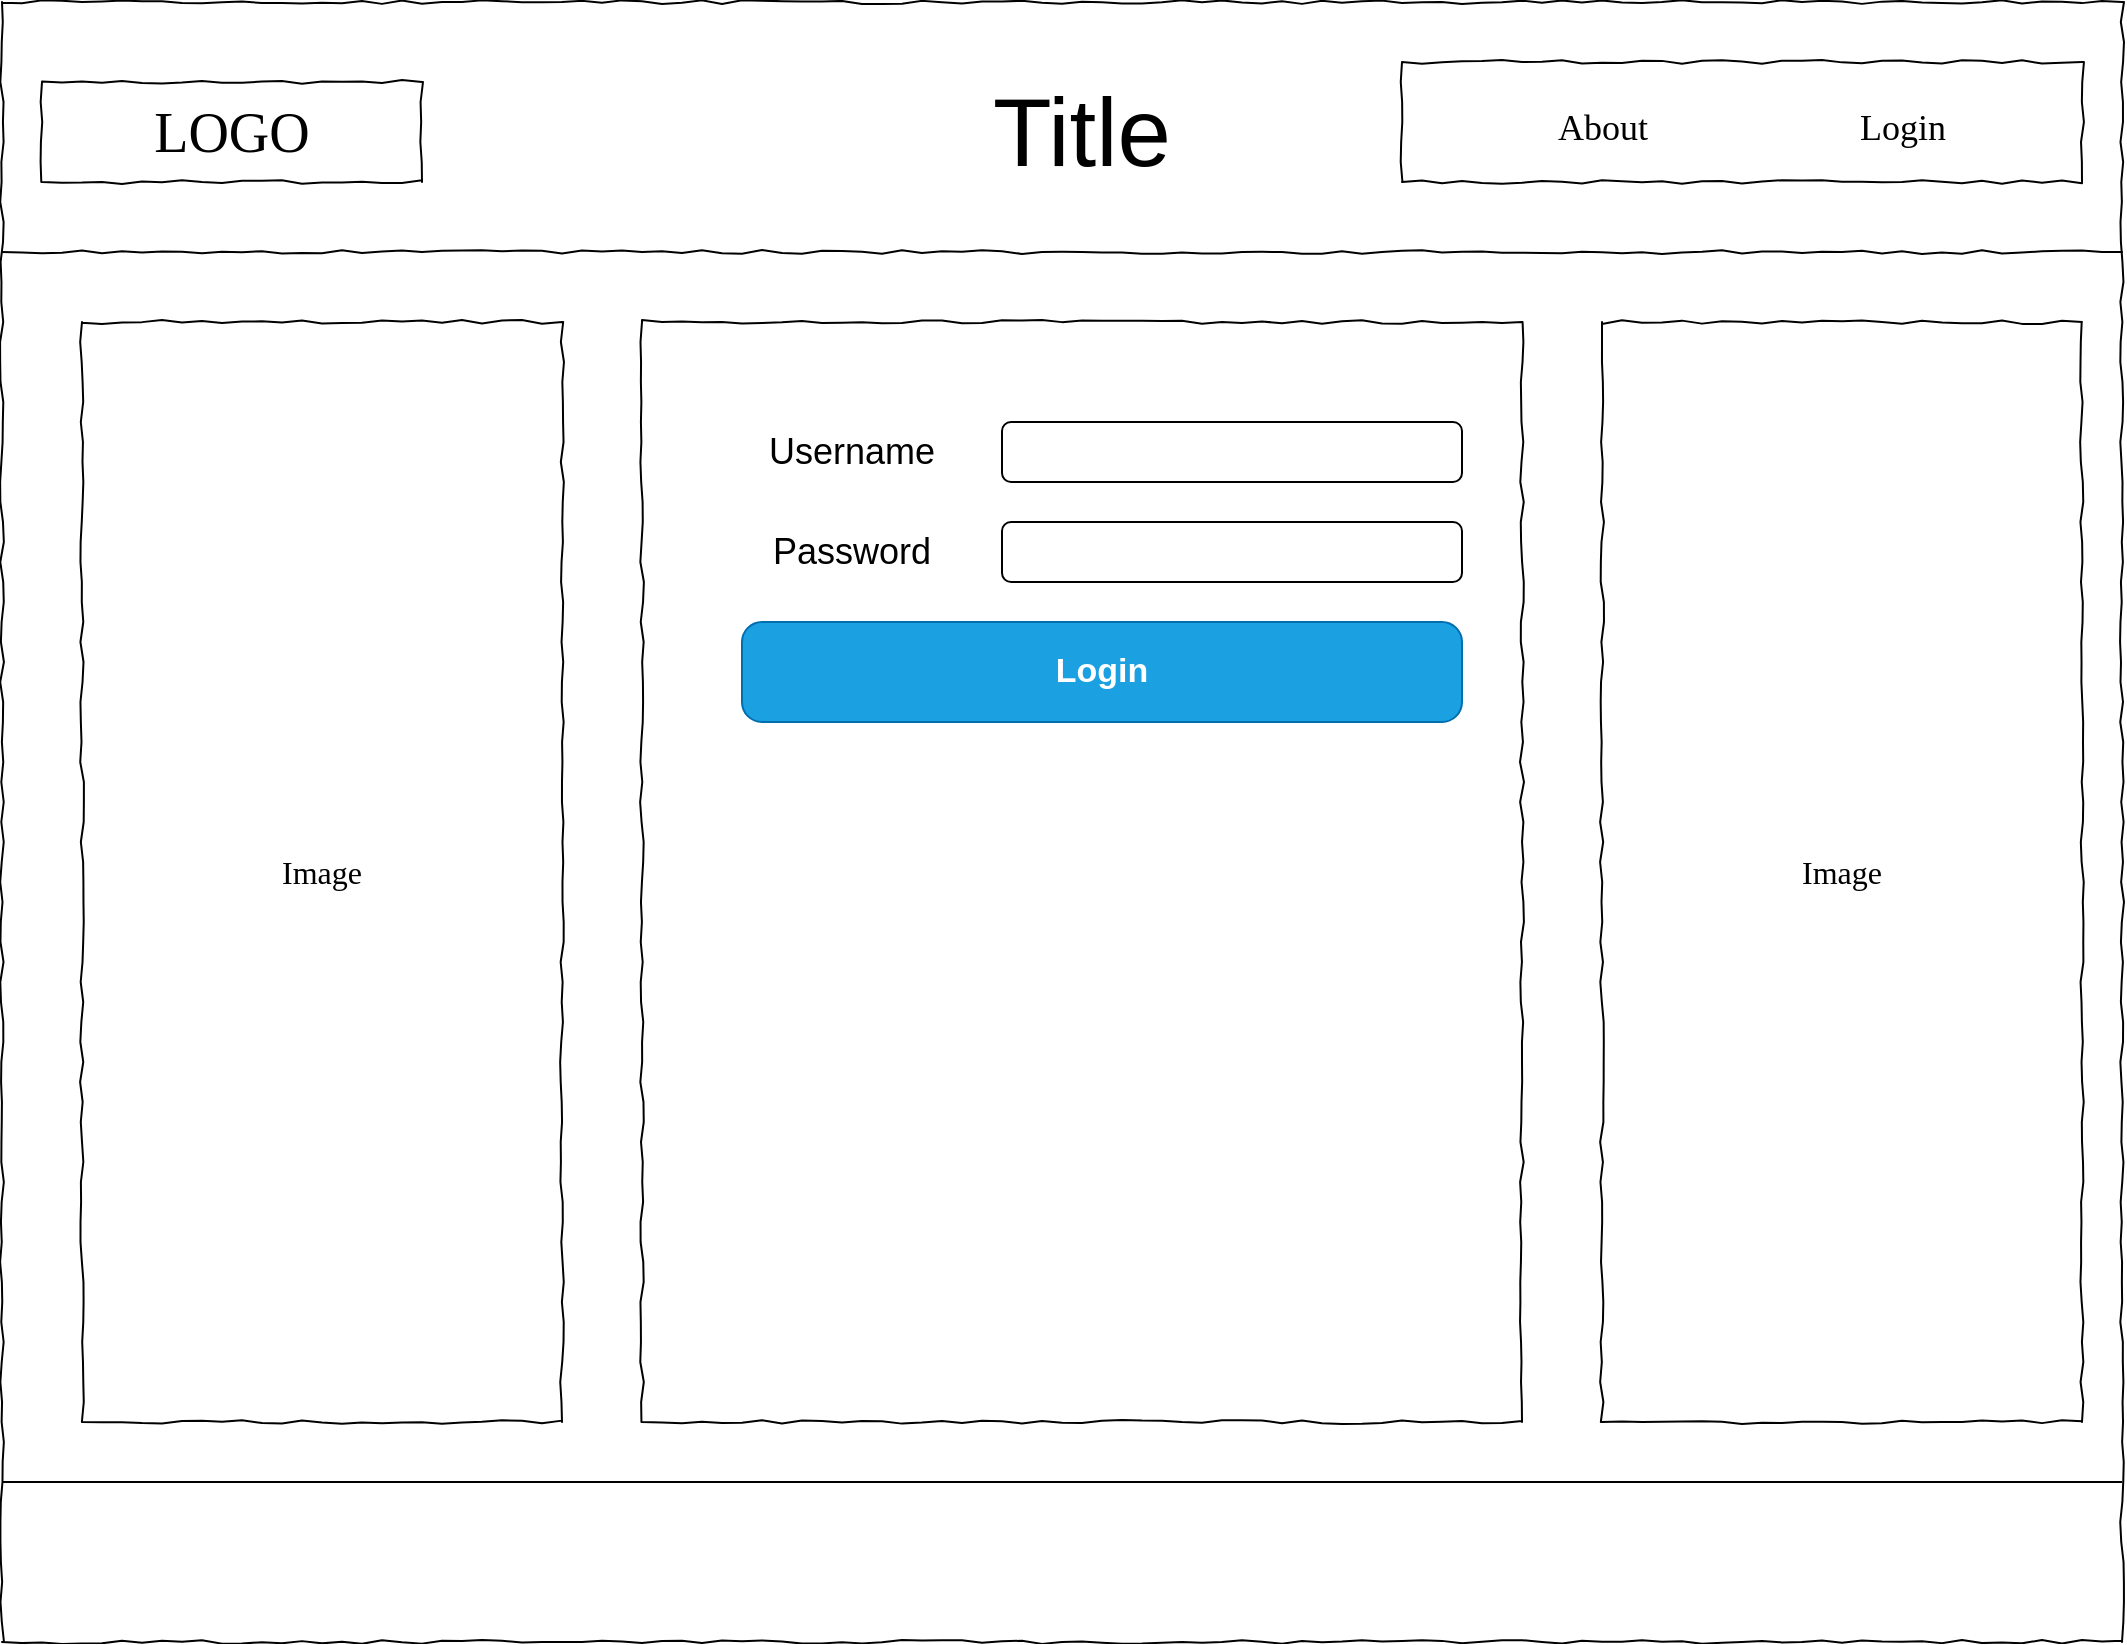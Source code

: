 <mxfile>
    <diagram name="Login Page" id="03018318-947c-dd8e-b7a3-06fadd420f32">
        <mxGraphModel dx="1631" dy="956" grid="1" gridSize="10" guides="1" tooltips="1" connect="1" arrows="1" fold="1" page="1" pageScale="1" pageWidth="1100" pageHeight="850" background="none" math="0" shadow="0">
            <root>
                <mxCell id="0"/>
                <mxCell id="1" parent="0"/>
                <mxCell id="677b7b8949515195-1" value="" style="whiteSpace=wrap;html=1;rounded=0;shadow=0;labelBackgroundColor=none;strokeColor=#000000;strokeWidth=1;fillColor=none;fontFamily=Verdana;fontSize=12;fontColor=#000000;align=center;comic=1;" parent="1" vertex="1">
                    <mxGeometry x="20" y="20" width="1060" height="820" as="geometry"/>
                </mxCell>
                <mxCell id="677b7b8949515195-2" value="LOGO" style="whiteSpace=wrap;html=1;rounded=0;shadow=0;labelBackgroundColor=none;strokeWidth=1;fontFamily=Verdana;fontSize=28;align=center;comic=1;" parent="1" vertex="1">
                    <mxGeometry x="40" y="60" width="190" height="50" as="geometry"/>
                </mxCell>
                <mxCell id="677b7b8949515195-8" value="&lt;font style=&quot;font-size: 16px&quot;&gt;Image&lt;/font&gt;" style="whiteSpace=wrap;html=1;rounded=0;shadow=0;labelBackgroundColor=none;strokeWidth=1;fillColor=none;fontFamily=Verdana;fontSize=12;align=center;comic=1;" parent="1" vertex="1">
                    <mxGeometry x="60" y="180" width="240" height="550" as="geometry"/>
                </mxCell>
                <mxCell id="677b7b8949515195-9" value="" style="line;strokeWidth=1;html=1;rounded=0;shadow=0;labelBackgroundColor=none;fillColor=none;fontFamily=Verdana;fontSize=14;fontColor=#000000;align=center;comic=1;" parent="1" vertex="1">
                    <mxGeometry x="20" y="140" width="1060" height="10" as="geometry"/>
                </mxCell>
                <mxCell id="677b7b8949515195-10" value="" style="whiteSpace=wrap;html=1;rounded=0;shadow=0;labelBackgroundColor=none;strokeWidth=1;fillColor=none;fontFamily=Verdana;fontSize=12;align=center;comic=1;" parent="1" vertex="1">
                    <mxGeometry x="720" y="50" width="340" height="60" as="geometry"/>
                </mxCell>
                <mxCell id="677b7b8949515195-11" value="About" style="text;html=1;points=[];align=center;verticalAlign=top;spacingTop=-4;fontSize=18;fontFamily=Verdana" parent="1" vertex="1">
                    <mxGeometry x="790" y="70" width="60" height="30" as="geometry"/>
                </mxCell>
                <mxCell id="677b7b8949515195-25" value="" style="whiteSpace=wrap;html=1;rounded=0;shadow=0;labelBackgroundColor=none;strokeWidth=1;fillColor=none;fontFamily=Verdana;fontSize=12;align=center;comic=1;" parent="1" vertex="1">
                    <mxGeometry x="340" y="180" width="440" height="550" as="geometry"/>
                </mxCell>
                <mxCell id="jlgpzbXPaKx-CtilnDtw-2" value="Title" style="text;html=1;strokeColor=none;fillColor=none;align=center;verticalAlign=middle;whiteSpace=wrap;rounded=0;fontSize=48;" parent="1" vertex="1">
                    <mxGeometry x="490" y="60" width="140" height="50" as="geometry"/>
                </mxCell>
                <mxCell id="jlgpzbXPaKx-CtilnDtw-3" value="Login" style="text;html=1;points=[];align=center;verticalAlign=top;spacingTop=-4;fontSize=18;fontFamily=Verdana" parent="1" vertex="1">
                    <mxGeometry x="940" y="70" width="60" height="30" as="geometry"/>
                </mxCell>
                <mxCell id="jlgpzbXPaKx-CtilnDtw-4" value="" style="endArrow=none;html=1;rounded=0;fontSize=18;" parent="1" target="677b7b8949515195-1" edge="1">
                    <mxGeometry width="50" height="50" relative="1" as="geometry">
                        <mxPoint x="20" y="760" as="sourcePoint"/>
                        <mxPoint x="70" y="730" as="targetPoint"/>
                        <Array as="points">
                            <mxPoint x="560" y="760"/>
                            <mxPoint x="1080" y="760"/>
                        </Array>
                    </mxGeometry>
                </mxCell>
                <mxCell id="jlgpzbXPaKx-CtilnDtw-7" value="&lt;font style=&quot;font-size: 18px&quot; color=&quot;#ffffff&quot;&gt;Copyright&amp;nbsp;&lt;span style=&quot;font-family: &amp;#34;google sans&amp;#34; , &amp;#34;arial&amp;#34; , sans-serif ; text-align: left&quot;&gt;© 2021 2b3.201.EthanTan@gmail.com&lt;/span&gt;&lt;/font&gt;" style="text;html=1;strokeColor=none;fillColor=none;align=center;verticalAlign=middle;whiteSpace=wrap;rounded=0;fontSize=18;" parent="1" vertex="1">
                    <mxGeometry x="400" y="770" width="300" height="60" as="geometry"/>
                </mxCell>
                <mxCell id="jlgpzbXPaKx-CtilnDtw-9" value="Username" style="text;html=1;strokeColor=none;fillColor=none;align=center;verticalAlign=middle;whiteSpace=wrap;rounded=0;fontSize=18;" parent="1" vertex="1">
                    <mxGeometry x="390" y="230" width="110" height="30" as="geometry"/>
                </mxCell>
                <mxCell id="jlgpzbXPaKx-CtilnDtw-10" value="&lt;font style=&quot;font-size: 16px&quot;&gt;Image&lt;/font&gt;" style="whiteSpace=wrap;html=1;rounded=0;shadow=0;labelBackgroundColor=none;strokeWidth=1;fillColor=none;fontFamily=Verdana;fontSize=12;align=center;comic=1;" parent="1" vertex="1">
                    <mxGeometry x="820" y="180" width="240" height="550" as="geometry"/>
                </mxCell>
                <mxCell id="jlgpzbXPaKx-CtilnDtw-11" value="Login" style="strokeWidth=1;shadow=0;dashed=0;align=center;html=1;shape=mxgraph.mockup.buttons.button;strokeColor=#006EAF;mainText=;buttonStyle=round;fontSize=17;fontStyle=1;fillColor=#1ba1e2;whiteSpace=wrap;fontColor=#ffffff;" parent="1" vertex="1">
                    <mxGeometry x="390" y="330" width="360" height="50" as="geometry"/>
                </mxCell>
                <mxCell id="jlgpzbXPaKx-CtilnDtw-12" value="" style="rounded=1;whiteSpace=wrap;html=1;fontSize=16;align=left;spacingLeft=5;fontColor=#8A8A8A;" parent="1" vertex="1">
                    <mxGeometry x="520" y="230" width="230" height="30" as="geometry"/>
                </mxCell>
                <mxCell id="jlgpzbXPaKx-CtilnDtw-14" value="Password" style="text;html=1;strokeColor=none;fillColor=none;align=center;verticalAlign=middle;whiteSpace=wrap;rounded=0;fontSize=18;" parent="1" vertex="1">
                    <mxGeometry x="390" y="280" width="110" height="30" as="geometry"/>
                </mxCell>
                <mxCell id="jlgpzbXPaKx-CtilnDtw-15" value="" style="rounded=1;whiteSpace=wrap;html=1;fontSize=16;align=left;spacingLeft=5;fontColor=#8A8A8A;" parent="1" vertex="1">
                    <mxGeometry x="520" y="280" width="230" height="30" as="geometry"/>
                </mxCell>
                <mxCell id="jlgpzbXPaKx-CtilnDtw-17" style="edgeStyle=orthogonalEdgeStyle;rounded=0;orthogonalLoop=1;jettySize=auto;html=1;exitX=0.5;exitY=1;exitDx=0;exitDy=0;fontSize=16;fontColor=#8A8A8A;" parent="1" source="jlgpzbXPaKx-CtilnDtw-15" target="jlgpzbXPaKx-CtilnDtw-15" edge="1">
                    <mxGeometry relative="1" as="geometry"/>
                </mxCell>
            </root>
        </mxGraphModel>
    </diagram>
    <diagram id="A6CFWMZUIeFK1SWH4dCE" name="Sign-Up Page">
        <mxGraphModel dx="1468" dy="860" grid="1" gridSize="10" guides="1" tooltips="1" connect="1" arrows="1" fold="1" page="1" pageScale="1" pageWidth="1100" pageHeight="850" math="0" shadow="0">
            <root>
                <mxCell id="sD6iAGtp5GhJYIOsrSf3-0"/>
                <mxCell id="sD6iAGtp5GhJYIOsrSf3-1" parent="sD6iAGtp5GhJYIOsrSf3-0"/>
                <mxCell id="ZcNFMlTUNKSXj_gmjvCA-0" value="" style="whiteSpace=wrap;html=1;rounded=0;shadow=0;labelBackgroundColor=none;strokeColor=#000000;strokeWidth=1;fillColor=none;fontFamily=Verdana;fontSize=12;fontColor=#000000;align=center;comic=1;" vertex="1" parent="sD6iAGtp5GhJYIOsrSf3-1">
                    <mxGeometry x="20" y="20" width="1060" height="820" as="geometry"/>
                </mxCell>
                <mxCell id="ZcNFMlTUNKSXj_gmjvCA-1" value="LOGO" style="whiteSpace=wrap;html=1;rounded=0;shadow=0;labelBackgroundColor=none;strokeWidth=1;fontFamily=Verdana;fontSize=28;align=center;comic=1;" vertex="1" parent="sD6iAGtp5GhJYIOsrSf3-1">
                    <mxGeometry x="40" y="60" width="190" height="50" as="geometry"/>
                </mxCell>
                <mxCell id="ZcNFMlTUNKSXj_gmjvCA-3" value="" style="line;strokeWidth=1;html=1;rounded=0;shadow=0;labelBackgroundColor=none;fillColor=none;fontFamily=Verdana;fontSize=14;fontColor=#000000;align=center;comic=1;" vertex="1" parent="sD6iAGtp5GhJYIOsrSf3-1">
                    <mxGeometry x="20" y="140" width="1060" height="10" as="geometry"/>
                </mxCell>
                <mxCell id="ZcNFMlTUNKSXj_gmjvCA-4" value="" style="whiteSpace=wrap;html=1;rounded=0;shadow=0;labelBackgroundColor=none;strokeWidth=1;fillColor=none;fontFamily=Verdana;fontSize=12;align=center;comic=1;" vertex="1" parent="sD6iAGtp5GhJYIOsrSf3-1">
                    <mxGeometry x="720" y="50" width="340" height="60" as="geometry"/>
                </mxCell>
                <mxCell id="ZcNFMlTUNKSXj_gmjvCA-5" value="About" style="text;html=1;points=[];align=center;verticalAlign=top;spacingTop=-4;fontSize=18;fontFamily=Verdana" vertex="1" parent="sD6iAGtp5GhJYIOsrSf3-1">
                    <mxGeometry x="790" y="70" width="60" height="30" as="geometry"/>
                </mxCell>
                <mxCell id="ZcNFMlTUNKSXj_gmjvCA-6" value="" style="whiteSpace=wrap;html=1;rounded=0;shadow=0;labelBackgroundColor=none;strokeWidth=1;fillColor=none;fontFamily=Verdana;fontSize=12;align=center;comic=1;" vertex="1" parent="sD6iAGtp5GhJYIOsrSf3-1">
                    <mxGeometry x="80" y="180" width="980" height="550" as="geometry"/>
                </mxCell>
                <mxCell id="ZcNFMlTUNKSXj_gmjvCA-7" value="Title" style="text;html=1;strokeColor=none;fillColor=none;align=center;verticalAlign=middle;whiteSpace=wrap;rounded=0;fontSize=48;" vertex="1" parent="sD6iAGtp5GhJYIOsrSf3-1">
                    <mxGeometry x="490" y="60" width="140" height="50" as="geometry"/>
                </mxCell>
                <mxCell id="ZcNFMlTUNKSXj_gmjvCA-8" value="Login" style="text;html=1;points=[];align=center;verticalAlign=top;spacingTop=-4;fontSize=18;fontFamily=Verdana" vertex="1" parent="sD6iAGtp5GhJYIOsrSf3-1">
                    <mxGeometry x="940" y="70" width="60" height="30" as="geometry"/>
                </mxCell>
                <mxCell id="ZcNFMlTUNKSXj_gmjvCA-9" value="" style="endArrow=none;html=1;rounded=0;fontSize=18;" edge="1" parent="sD6iAGtp5GhJYIOsrSf3-1" target="ZcNFMlTUNKSXj_gmjvCA-0">
                    <mxGeometry width="50" height="50" relative="1" as="geometry">
                        <mxPoint x="20.0" y="760" as="sourcePoint"/>
                        <mxPoint x="70" y="730" as="targetPoint"/>
                        <Array as="points">
                            <mxPoint x="560" y="760"/>
                            <mxPoint x="1080" y="760"/>
                        </Array>
                    </mxGeometry>
                </mxCell>
                <mxCell id="ZcNFMlTUNKSXj_gmjvCA-10" value="&lt;font style=&quot;font-size: 18px&quot; color=&quot;#ffffff&quot;&gt;Copyright&amp;nbsp;&lt;span style=&quot;font-family: &amp;#34;google sans&amp;#34; , &amp;#34;arial&amp;#34; , sans-serif ; text-align: left&quot;&gt;© 2021 2b3.201.EthanTan@gmail.com&lt;/span&gt;&lt;/font&gt;" style="text;html=1;strokeColor=none;fillColor=none;align=center;verticalAlign=middle;whiteSpace=wrap;rounded=0;fontSize=18;" vertex="1" parent="sD6iAGtp5GhJYIOsrSf3-1">
                    <mxGeometry x="400" y="770" width="300" height="60" as="geometry"/>
                </mxCell>
                <mxCell id="ZcNFMlTUNKSXj_gmjvCA-11" value="New Username" style="text;html=1;strokeColor=none;fillColor=none;align=right;verticalAlign=middle;whiteSpace=wrap;rounded=0;fontSize=18;" vertex="1" parent="sD6iAGtp5GhJYIOsrSf3-1">
                    <mxGeometry x="355" y="270" width="140" height="30" as="geometry"/>
                </mxCell>
                <mxCell id="ZcNFMlTUNKSXj_gmjvCA-13" value="Sign Up" style="strokeWidth=1;shadow=0;dashed=0;align=center;html=1;shape=mxgraph.mockup.buttons.button;strokeColor=#005700;mainText=;buttonStyle=round;fontSize=17;fontStyle=1;fillColor=#008a00;whiteSpace=wrap;fontColor=#ffffff;" vertex="1" parent="sD6iAGtp5GhJYIOsrSf3-1">
                    <mxGeometry x="347.5" y="435" width="180" height="40" as="geometry"/>
                </mxCell>
                <mxCell id="ZcNFMlTUNKSXj_gmjvCA-14" value="E.g. John Doe" style="rounded=1;whiteSpace=wrap;html=1;fontSize=16;align=left;spacingLeft=5;fontColor=#8A8A8A;" vertex="1" parent="sD6iAGtp5GhJYIOsrSf3-1">
                    <mxGeometry x="510" y="270" width="230" height="30" as="geometry"/>
                </mxCell>
                <mxCell id="ZcNFMlTUNKSXj_gmjvCA-15" value="New Password" style="text;html=1;strokeColor=none;fillColor=none;align=right;verticalAlign=middle;whiteSpace=wrap;rounded=0;fontSize=18;" vertex="1" parent="sD6iAGtp5GhJYIOsrSf3-1">
                    <mxGeometry x="365" y="320" width="130" height="30" as="geometry"/>
                </mxCell>
                <mxCell id="ZcNFMlTUNKSXj_gmjvCA-16" value="" style="rounded=1;whiteSpace=wrap;html=1;fontSize=16;align=left;spacingLeft=5;fontColor=#8A8A8A;" vertex="1" parent="sD6iAGtp5GhJYIOsrSf3-1">
                    <mxGeometry x="510" y="320" width="230" height="30" as="geometry"/>
                </mxCell>
                <mxCell id="ZcNFMlTUNKSXj_gmjvCA-17" style="edgeStyle=orthogonalEdgeStyle;rounded=0;orthogonalLoop=1;jettySize=auto;html=1;exitX=0.5;exitY=1;exitDx=0;exitDy=0;fontSize=16;fontColor=#8A8A8A;" edge="1" parent="sD6iAGtp5GhJYIOsrSf3-1" source="ZcNFMlTUNKSXj_gmjvCA-16" target="ZcNFMlTUNKSXj_gmjvCA-16">
                    <mxGeometry relative="1" as="geometry"/>
                </mxCell>
                <mxCell id="dIspgqHlJQNAVi5b7Blh-0" value="Confirm Password&lt;span style=&quot;color: rgba(0 , 0 , 0 , 0) ; font-family: monospace ; font-size: 0px&quot;&gt;%3CmxGraphModel%3E%3Croot%3E%3CmxCell%20id%3D%220%22%2F%3E%3CmxCell%20id%3D%221%22%20parent%3D%220%22%2F%3E%3CmxCell%20id%3D%222%22%20value%3D%22Password%22%20style%3D%22text%3Bhtml%3D1%3BstrokeColor%3Dnone%3BfillColor%3Dnone%3Balign%3Dcenter%3BverticalAlign%3Dmiddle%3BwhiteSpace%3Dwrap%3Brounded%3D0%3BfontSize%3D18%3B%22%20vertex%3D%221%22%20parent%3D%221%22%3E%3CmxGeometry%20x%3D%22390%22%20y%3D%22280%22%20width%3D%22110%22%20height%3D%2230%22%20as%3D%22geometry%22%2F%3E%3C%2FmxCell%3E%3CmxCell%20id%3D%223%22%20value%3D%22E.g.%20John%20Doe%22%20style%3D%22rounded%3D1%3BwhiteSpace%3Dwrap%3Bhtml%3D1%3BfontSize%3D16%3Balign%3Dleft%3BspacingLeft%3D5%3BfontColor%3D%238A8A8A%3B%22%20vertex%3D%221%22%20parent%3D%221%22%3E%3CmxGeometry%20x%3D%22520%22%20y%3D%22280%22%20width%3D%22230%22%20height%3D%2230%22%20as%3D%22geometry%22%2F%3E%3C%2FmxCell%3E%3C%2Froot%3E%3C%2FmxGraphModel%3E&lt;/span&gt;" style="text;html=1;strokeColor=none;fillColor=none;align=right;verticalAlign=middle;whiteSpace=wrap;rounded=0;fontSize=18;" vertex="1" parent="sD6iAGtp5GhJYIOsrSf3-1">
                    <mxGeometry x="335" y="370" width="160" height="30" as="geometry"/>
                </mxCell>
                <mxCell id="dIspgqHlJQNAVi5b7Blh-1" value="" style="rounded=1;whiteSpace=wrap;html=1;fontSize=16;align=left;spacingLeft=5;fontColor=#8A8A8A;" vertex="1" parent="sD6iAGtp5GhJYIOsrSf3-1">
                    <mxGeometry x="510" y="370" width="230" height="30" as="geometry"/>
                </mxCell>
                <mxCell id="dIspgqHlJQNAVi5b7Blh-2" value="Your Email" style="text;html=1;strokeColor=none;fillColor=none;align=right;verticalAlign=middle;whiteSpace=wrap;rounded=0;fontSize=18;" vertex="1" parent="sD6iAGtp5GhJYIOsrSf3-1">
                    <mxGeometry x="380" y="220" width="115" height="30" as="geometry"/>
                </mxCell>
                <mxCell id="dIspgqHlJQNAVi5b7Blh-3" value="E.g. john_doe@abc.net" style="rounded=1;whiteSpace=wrap;html=1;fontSize=16;align=left;spacingLeft=5;fontColor=#8A8A8A;" vertex="1" parent="sD6iAGtp5GhJYIOsrSf3-1">
                    <mxGeometry x="510" y="220" width="230" height="30" as="geometry"/>
                </mxCell>
                <mxCell id="-LFCpjzyBjivWzk2k1qf-0" value="Cancel" style="strokeWidth=1;shadow=0;dashed=0;align=center;html=1;shape=mxgraph.mockup.buttons.button;strokeColor=#B09500;mainText=;buttonStyle=round;fontSize=17;fontStyle=1;fillColor=#e3c800;whiteSpace=wrap;fontColor=#6E6E6E;" vertex="1" parent="sD6iAGtp5GhJYIOsrSf3-1">
                    <mxGeometry x="560" y="435" width="180" height="40" as="geometry"/>
                </mxCell>
            </root>
        </mxGraphModel>
    </diagram>
    <diagram id="A6BoU_-hGoGgJx2I8naz" name="About Page">
        <mxGraphModel dx="1468" dy="860" grid="1" gridSize="10" guides="1" tooltips="1" connect="1" arrows="1" fold="1" page="1" pageScale="1" pageWidth="1100" pageHeight="850" math="0" shadow="0">
            <root>
                <mxCell id="TFQY5czn47okGpMW3xpG-0"/>
                <mxCell id="TFQY5czn47okGpMW3xpG-1" parent="TFQY5czn47okGpMW3xpG-0"/>
                <mxCell id="HIyUThHaCWzAPEJsMTxO-0" value="" style="whiteSpace=wrap;html=1;rounded=0;shadow=0;labelBackgroundColor=none;strokeColor=#000000;strokeWidth=1;fillColor=none;fontFamily=Verdana;fontSize=12;fontColor=#000000;align=center;comic=1;" vertex="1" parent="TFQY5czn47okGpMW3xpG-1">
                    <mxGeometry x="20" y="20" width="1060" height="820" as="geometry"/>
                </mxCell>
                <mxCell id="HIyUThHaCWzAPEJsMTxO-1" value="LOGO" style="whiteSpace=wrap;html=1;rounded=0;shadow=0;labelBackgroundColor=none;strokeWidth=1;fontFamily=Verdana;fontSize=28;align=center;comic=1;" vertex="1" parent="TFQY5czn47okGpMW3xpG-1">
                    <mxGeometry x="40" y="60" width="190" height="50" as="geometry"/>
                </mxCell>
                <mxCell id="HIyUThHaCWzAPEJsMTxO-2" value="&lt;font style=&quot;font-size: 16px&quot;&gt;Image&lt;/font&gt;" style="whiteSpace=wrap;html=1;rounded=0;shadow=0;labelBackgroundColor=none;strokeWidth=1;fillColor=none;fontFamily=Verdana;fontSize=12;align=center;comic=1;" vertex="1" parent="TFQY5czn47okGpMW3xpG-1">
                    <mxGeometry x="60" y="180" width="240" height="550" as="geometry"/>
                </mxCell>
                <mxCell id="HIyUThHaCWzAPEJsMTxO-3" value="" style="line;strokeWidth=1;html=1;rounded=0;shadow=0;labelBackgroundColor=none;fillColor=none;fontFamily=Verdana;fontSize=14;fontColor=#000000;align=center;comic=1;" vertex="1" parent="TFQY5czn47okGpMW3xpG-1">
                    <mxGeometry x="20" y="140" width="1060" height="10" as="geometry"/>
                </mxCell>
                <mxCell id="HIyUThHaCWzAPEJsMTxO-4" value="" style="whiteSpace=wrap;html=1;rounded=0;shadow=0;labelBackgroundColor=none;strokeWidth=1;fillColor=none;fontFamily=Verdana;fontSize=12;align=center;comic=1;" vertex="1" parent="TFQY5czn47okGpMW3xpG-1">
                    <mxGeometry x="720" y="50" width="340" height="60" as="geometry"/>
                </mxCell>
                <mxCell id="HIyUThHaCWzAPEJsMTxO-5" value="About" style="text;html=1;points=[];align=center;verticalAlign=top;spacingTop=-4;fontSize=18;fontFamily=Verdana" vertex="1" parent="TFQY5czn47okGpMW3xpG-1">
                    <mxGeometry x="790" y="70" width="60" height="30" as="geometry"/>
                </mxCell>
                <mxCell id="HIyUThHaCWzAPEJsMTxO-6" value="&lt;span style=&quot;font-family: &amp;#34;open sans&amp;#34; , &amp;#34;arial&amp;#34; , sans-serif ; text-align: justify&quot;&gt;&lt;font color=&quot;#ffffff&quot; style=&quot;font-size: 23px&quot;&gt;Lorem ipsum dolor sit amet, consectetur adipiscing elit, sed do eiusmod tempor incididunt ut labore et dolore magna aliqua. Ut enim ad minim veniam, quis nostrud exercitation ullamco laboris nisi ut aliquip ex ea commodo consequat. Duis aute irure dolor in reprehenderit in voluptate velit esse cillum dolore eu fugiat nulla pariatur. Excepteur sint occaecat cupidatat non proident, sunt in culpa qui officia deserunt mollit anim id est laborum&lt;/font&gt;&lt;/span&gt;" style="whiteSpace=wrap;html=1;rounded=0;shadow=0;labelBackgroundColor=none;strokeWidth=1;fillColor=none;fontFamily=Verdana;fontSize=12;align=center;comic=1;spacingLeft=16;spacingRight=16;" vertex="1" parent="TFQY5czn47okGpMW3xpG-1">
                    <mxGeometry x="340" y="180" width="440" height="550" as="geometry"/>
                </mxCell>
                <mxCell id="HIyUThHaCWzAPEJsMTxO-7" value="Title" style="text;html=1;strokeColor=none;fillColor=none;align=center;verticalAlign=middle;whiteSpace=wrap;rounded=0;fontSize=48;" vertex="1" parent="TFQY5czn47okGpMW3xpG-1">
                    <mxGeometry x="490" y="60" width="140" height="50" as="geometry"/>
                </mxCell>
                <mxCell id="HIyUThHaCWzAPEJsMTxO-8" value="Login" style="text;html=1;points=[];align=center;verticalAlign=top;spacingTop=-4;fontSize=18;fontFamily=Verdana" vertex="1" parent="TFQY5czn47okGpMW3xpG-1">
                    <mxGeometry x="940" y="70" width="60" height="30" as="geometry"/>
                </mxCell>
                <mxCell id="HIyUThHaCWzAPEJsMTxO-9" value="" style="endArrow=none;html=1;rounded=0;fontSize=18;" edge="1" parent="TFQY5czn47okGpMW3xpG-1" target="HIyUThHaCWzAPEJsMTxO-0">
                    <mxGeometry width="50" height="50" relative="1" as="geometry">
                        <mxPoint x="20.0" y="760" as="sourcePoint"/>
                        <mxPoint x="70" y="730" as="targetPoint"/>
                        <Array as="points">
                            <mxPoint x="560" y="760"/>
                            <mxPoint x="1080" y="760"/>
                        </Array>
                    </mxGeometry>
                </mxCell>
                <mxCell id="HIyUThHaCWzAPEJsMTxO-10" value="&lt;font style=&quot;font-size: 18px&quot; color=&quot;#ffffff&quot;&gt;Copyright&amp;nbsp;&lt;span style=&quot;font-family: &amp;#34;google sans&amp;#34; , &amp;#34;arial&amp;#34; , sans-serif ; text-align: left&quot;&gt;© 2021 2b3.201.EthanTan@gmail.com&lt;/span&gt;&lt;/font&gt;" style="text;html=1;strokeColor=none;fillColor=none;align=center;verticalAlign=middle;whiteSpace=wrap;rounded=0;fontSize=18;" vertex="1" parent="TFQY5czn47okGpMW3xpG-1">
                    <mxGeometry x="400" y="770" width="300" height="60" as="geometry"/>
                </mxCell>
                <mxCell id="HIyUThHaCWzAPEJsMTxO-12" value="&lt;font style=&quot;font-size: 16px&quot;&gt;Image&lt;/font&gt;" style="whiteSpace=wrap;html=1;rounded=0;shadow=0;labelBackgroundColor=none;strokeWidth=1;fillColor=none;fontFamily=Verdana;fontSize=12;align=center;comic=1;" vertex="1" parent="TFQY5czn47okGpMW3xpG-1">
                    <mxGeometry x="820" y="180" width="240" height="550" as="geometry"/>
                </mxCell>
                <mxCell id="HIyUThHaCWzAPEJsMTxO-17" style="edgeStyle=orthogonalEdgeStyle;rounded=0;orthogonalLoop=1;jettySize=auto;html=1;exitX=0.5;exitY=1;exitDx=0;exitDy=0;fontSize=16;fontColor=#8A8A8A;" edge="1" parent="TFQY5czn47okGpMW3xpG-1">
                    <mxGeometry relative="1" as="geometry">
                        <mxPoint x="635" y="310" as="sourcePoint"/>
                        <mxPoint x="635" y="310" as="targetPoint"/>
                    </mxGeometry>
                </mxCell>
            </root>
        </mxGraphModel>
    </diagram>
    <diagram id="DTAgY2-nhpfcqhcjn9IV" name="Home Page">
        <mxGraphModel dx="1468" dy="860" grid="1" gridSize="10" guides="1" tooltips="1" connect="1" arrows="1" fold="1" page="1" pageScale="1" pageWidth="1100" pageHeight="850" math="0" shadow="0">
            <root>
                <mxCell id="NyZaAUXZyafqqTmAw_CK-0"/>
                <mxCell id="NyZaAUXZyafqqTmAw_CK-1" parent="NyZaAUXZyafqqTmAw_CK-0"/>
                <mxCell id="ybgwnyrLD5EkXlq765gd-0" value="" style="whiteSpace=wrap;html=1;rounded=0;shadow=0;labelBackgroundColor=none;strokeColor=#000000;strokeWidth=1;fillColor=none;fontFamily=Verdana;fontSize=12;fontColor=#000000;align=center;comic=1;" vertex="1" parent="NyZaAUXZyafqqTmAw_CK-1">
                    <mxGeometry x="20" y="20" width="1060" height="820" as="geometry"/>
                </mxCell>
                <mxCell id="ybgwnyrLD5EkXlq765gd-1" value="LOGO" style="whiteSpace=wrap;html=1;rounded=0;shadow=0;labelBackgroundColor=none;strokeWidth=1;fontFamily=Verdana;fontSize=28;align=center;comic=1;" vertex="1" parent="NyZaAUXZyafqqTmAw_CK-1">
                    <mxGeometry x="40" y="60" width="190" height="50" as="geometry"/>
                </mxCell>
                <mxCell id="ybgwnyrLD5EkXlq765gd-2" value="" style="whiteSpace=wrap;html=1;rounded=0;shadow=0;labelBackgroundColor=none;strokeWidth=1;fillColor=none;fontFamily=Verdana;fontSize=12;align=center;comic=1;" vertex="1" parent="NyZaAUXZyafqqTmAw_CK-1">
                    <mxGeometry x="60" y="180" width="240" height="550" as="geometry"/>
                </mxCell>
                <mxCell id="ybgwnyrLD5EkXlq765gd-3" value="" style="line;strokeWidth=1;html=1;rounded=0;shadow=0;labelBackgroundColor=none;fillColor=none;fontFamily=Verdana;fontSize=14;fontColor=#000000;align=center;comic=1;" vertex="1" parent="NyZaAUXZyafqqTmAw_CK-1">
                    <mxGeometry x="20" y="140" width="1060" height="10" as="geometry"/>
                </mxCell>
                <mxCell id="ybgwnyrLD5EkXlq765gd-4" value="" style="whiteSpace=wrap;html=1;rounded=0;shadow=0;labelBackgroundColor=none;strokeWidth=1;fillColor=none;fontFamily=Verdana;fontSize=12;align=center;comic=1;" vertex="1" parent="NyZaAUXZyafqqTmAw_CK-1">
                    <mxGeometry x="530" y="50" width="530" height="60" as="geometry"/>
                </mxCell>
                <mxCell id="ybgwnyrLD5EkXlq765gd-5" value="About" style="text;html=1;points=[];align=center;verticalAlign=top;spacingTop=-4;fontSize=18;fontFamily=Verdana" vertex="1" parent="NyZaAUXZyafqqTmAw_CK-1">
                    <mxGeometry x="620" y="65" width="60" height="30" as="geometry"/>
                </mxCell>
                <mxCell id="ybgwnyrLD5EkXlq765gd-6" value="" style="whiteSpace=wrap;html=1;rounded=0;shadow=0;labelBackgroundColor=none;strokeWidth=1;fillColor=none;fontFamily=Verdana;fontSize=12;align=center;comic=1;" vertex="1" parent="NyZaAUXZyafqqTmAw_CK-1">
                    <mxGeometry x="340" y="180" width="440" height="550" as="geometry"/>
                </mxCell>
                <mxCell id="ybgwnyrLD5EkXlq765gd-7" value="Title" style="text;html=1;strokeColor=none;fillColor=none;align=center;verticalAlign=middle;whiteSpace=wrap;rounded=0;fontSize=48;" vertex="1" parent="NyZaAUXZyafqqTmAw_CK-1">
                    <mxGeometry x="270" y="60" width="140" height="50" as="geometry"/>
                </mxCell>
                <mxCell id="ybgwnyrLD5EkXlq765gd-8" value="Logout" style="text;html=1;points=[];align=center;verticalAlign=top;spacingTop=-4;fontSize=18;fontFamily=Verdana" vertex="1" parent="NyZaAUXZyafqqTmAw_CK-1">
                    <mxGeometry x="920" y="65" width="80" height="30" as="geometry"/>
                </mxCell>
                <mxCell id="ybgwnyrLD5EkXlq765gd-9" value="" style="endArrow=none;html=1;rounded=0;fontSize=18;" edge="1" parent="NyZaAUXZyafqqTmAw_CK-1" target="ybgwnyrLD5EkXlq765gd-0">
                    <mxGeometry width="50" height="50" relative="1" as="geometry">
                        <mxPoint x="20.0" y="760" as="sourcePoint"/>
                        <mxPoint x="70" y="730" as="targetPoint"/>
                        <Array as="points">
                            <mxPoint x="560" y="760"/>
                            <mxPoint x="1080" y="760"/>
                        </Array>
                    </mxGeometry>
                </mxCell>
                <mxCell id="ybgwnyrLD5EkXlq765gd-10" value="&lt;font style=&quot;font-size: 18px&quot; color=&quot;#ffffff&quot;&gt;Copyright&amp;nbsp;&lt;span style=&quot;font-family: &amp;#34;google sans&amp;#34; , &amp;#34;arial&amp;#34; , sans-serif ; text-align: left&quot;&gt;© 2021 2b3.201.EthanTan@gmail.com&lt;/span&gt;&lt;/font&gt;" style="text;html=1;strokeColor=none;fillColor=none;align=center;verticalAlign=middle;whiteSpace=wrap;rounded=0;fontSize=18;" vertex="1" parent="NyZaAUXZyafqqTmAw_CK-1">
                    <mxGeometry x="400" y="770" width="300" height="60" as="geometry"/>
                </mxCell>
                <mxCell id="ybgwnyrLD5EkXlq765gd-12" value="" style="whiteSpace=wrap;html=1;rounded=0;shadow=0;labelBackgroundColor=none;strokeWidth=1;fillColor=none;fontFamily=Verdana;fontSize=12;align=center;comic=1;" vertex="1" parent="NyZaAUXZyafqqTmAw_CK-1">
                    <mxGeometry x="820" y="180" width="240" height="550" as="geometry"/>
                </mxCell>
                <mxCell id="ybgwnyrLD5EkXlq765gd-17" style="edgeStyle=orthogonalEdgeStyle;rounded=0;orthogonalLoop=1;jettySize=auto;html=1;exitX=0.5;exitY=1;exitDx=0;exitDy=0;fontSize=16;fontColor=#8A8A8A;" edge="1" parent="NyZaAUXZyafqqTmAw_CK-1">
                    <mxGeometry relative="1" as="geometry">
                        <mxPoint x="635" y="310" as="sourcePoint"/>
                        <mxPoint x="635" y="310" as="targetPoint"/>
                    </mxGeometry>
                </mxCell>
                <mxCell id="SynqtUkd94yRHO2bQfPr-0" value="Home" style="text;html=1;points=[];align=center;verticalAlign=top;spacingTop=-4;fontSize=18;fontFamily=Verdana" vertex="1" parent="NyZaAUXZyafqqTmAw_CK-1">
                    <mxGeometry x="770" y="65" width="60" height="30" as="geometry"/>
                </mxCell>
                <mxCell id="Z9OywAzO44Z5M25j2VM8-0" value="&lt;font color=&quot;#ffffff&quot; style=&quot;font-size: 20px&quot;&gt;Prediction History&lt;/font&gt;" style="text;html=1;strokeColor=none;fillColor=none;align=center;verticalAlign=middle;whiteSpace=wrap;rounded=0;fontColor=#6E6E6E;fontSize=20;" vertex="1" parent="NyZaAUXZyafqqTmAw_CK-1">
                    <mxGeometry x="92.5" y="290" width="175" height="30" as="geometry"/>
                </mxCell>
                <mxCell id="Z9OywAzO44Z5M25j2VM8-1" value="&lt;font color=&quot;#ffffff&quot;&gt;&amp;gt;&amp;gt; New Prediction&lt;/font&gt;" style="text;html=1;strokeColor=none;fillColor=none;align=center;verticalAlign=middle;whiteSpace=wrap;rounded=0;fontColor=#6E6E6E;fontSize=20;" vertex="1" parent="NyZaAUXZyafqqTmAw_CK-1">
                    <mxGeometry x="92.5" y="240" width="187.5" height="30" as="geometry"/>
                </mxCell>
                <mxCell id="sWxngQ9KtzCWDiV2mO2h-0" value="Field 1" style="text;html=1;strokeColor=none;fillColor=none;align=center;verticalAlign=middle;whiteSpace=wrap;rounded=0;fontSize=18;" vertex="1" parent="NyZaAUXZyafqqTmAw_CK-1">
                    <mxGeometry x="380" y="230" width="110" height="30" as="geometry"/>
                </mxCell>
                <mxCell id="sWxngQ9KtzCWDiV2mO2h-1" value="" style="rounded=1;whiteSpace=wrap;html=1;fontSize=16;align=left;spacingLeft=5;fontColor=#8A8A8A;" vertex="1" parent="NyZaAUXZyafqqTmAw_CK-1">
                    <mxGeometry x="510" y="230" width="230" height="30" as="geometry"/>
                </mxCell>
                <mxCell id="sWxngQ9KtzCWDiV2mO2h-2" value="Field 2" style="text;html=1;strokeColor=none;fillColor=none;align=center;verticalAlign=middle;whiteSpace=wrap;rounded=0;fontSize=18;" vertex="1" parent="NyZaAUXZyafqqTmAw_CK-1">
                    <mxGeometry x="380" y="280" width="110" height="30" as="geometry"/>
                </mxCell>
                <mxCell id="sWxngQ9KtzCWDiV2mO2h-3" value="" style="rounded=1;whiteSpace=wrap;html=1;fontSize=16;align=left;spacingLeft=5;fontColor=#8A8A8A;" vertex="1" parent="NyZaAUXZyafqqTmAw_CK-1">
                    <mxGeometry x="510" y="280" width="230" height="30" as="geometry"/>
                </mxCell>
                <mxCell id="sWxngQ9KtzCWDiV2mO2h-5" value="&lt;font color=&quot;#ffffff&quot;&gt;Submit for Prediction&lt;/font&gt;" style="labelPosition=center;verticalLabelPosition=middle;align=center;html=1;shape=mxgraph.basic.button;dx=10;fontSize=20;fontColor=#6E6E6E;" vertex="1" parent="NyZaAUXZyafqqTmAw_CK-1">
                    <mxGeometry x="400" y="340" width="340" height="50" as="geometry"/>
                </mxCell>
            </root>
        </mxGraphModel>
    </diagram>
</mxfile>